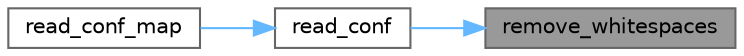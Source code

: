 digraph "remove_whitespaces"
{
 // INTERACTIVE_SVG=YES
 // LATEX_PDF_SIZE
  bgcolor="transparent";
  edge [fontname=Helvetica,fontsize=10,labelfontname=Helvetica,labelfontsize=10];
  node [fontname=Helvetica,fontsize=10,shape=box,height=0.2,width=0.4];
  rankdir="RL";
  Node1 [id="Node000001",label="remove_whitespaces",height=0.2,width=0.4,color="gray40", fillcolor="grey60", style="filled", fontcolor="black",tooltip="Removes leading and trailing whitespaces."];
  Node1 -> Node2 [id="edge1_Node000001_Node000002",dir="back",color="steelblue1",style="solid",tooltip=" "];
  Node2 [id="Node000002",label="read_conf",height=0.2,width=0.4,color="grey40", fillcolor="white", style="filled",URL="$parser_8c.html#a107cf8d1717fa0c04c4e043443a4b04c",tooltip="Read a .conf Configuration file at filePath. conf_arr returns the array pointer. n is the size of the..."];
  Node2 -> Node3 [id="edge2_Node000002_Node000003",dir="back",color="steelblue1",style="solid",tooltip=" "];
  Node3 [id="Node000003",label="read_conf_map",height=0.2,width=0.4,color="grey40", fillcolor="white", style="filled",URL="$parser_8c.html#a0e7f89aaec2cea07726f3f7bf976288d",tooltip=" "];
}
